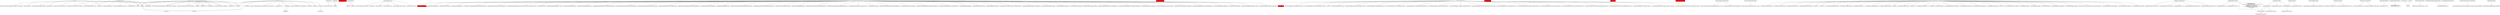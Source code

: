 digraph CallGraph {
  node [shape=box];
  "showBasicBlocks(basicBlocks)" [style=filled, fillcolor=white];
  "args(1)" [style=filled, fillcolor=white];
  "analyzeFile(_, writer)" [style=filled, fillcolor=white];
  "println(tree.structure)" [style=filled, fillcolor=white];
  "println(\"This will never print\")" [style=filled, fillcolor=white];
  "MyHandlerCache.apply()" [style=filled, fillcolor=red];
  "Files.isDirectory()" [style=filled, fillcolor=white];
  "println(s\"ASTs written to file: $outputFile\")" [style=filled, fillcolor=white];
  "functionA()" [style=filled, fillcolor=white];
  "println(s\"Error: File ${args(0)} is not a valid file.\")" [style=filled, fillcolor=white];
  "println(s\"Error parsing ${args(0)}: $msg\")" [style=filled, fillcolor=white];
  "println(\"An unexpected exception occurred: \" + e.getMessage)" [style=filled, fillcolor=white];
  "writeCFGToDotFile(nodes, edges, outputFile)" [style=filled, fillcolor=white];
  "GetBasicBlocks.nextBlockId()" [style=filled, fillcolor=red];
  "CFG.writeCFGToDotFile()" [style=filled, fillcolor=red];
  "args(0)" [style=filled, fillcolor=white];
  "CFG.nextBlockId()" [style=filled, fillcolor=red];
  "functionB()" [style=filled, fillcolor=white];
  "println(\"Usage: GetBasicBlocks <scala-file>\")" [style=filled, fillcolor=white];
  "generateCFG(tree)" [style=filled, fillcolor=white];
  "graph.toString()" [style=filled, fillcolor=white];
  "writer.close()" [style=filled, fillcolor=white];
  "println(s\"Iteration: $i\")" [style=filled, fillcolor=white];
  "println(\"Usage: AbstractSyntaxTreeGenerator <project-root-path> <output-file>\")" [style=filled, fillcolor=white];
  "PrintWriter.<init>()" [style=filled, fillcolor=white];
  "println(\"Done with division\")" [style=filled, fillcolor=white];
  "Source.fromFile()" [style=filled, fillcolor=white];
  "println(\"Null pointer exception occurred\")" [style=filled, fillcolor=white];
  "println(\"Uso: CallGraphGenerator <archivo_input.scala> <archivo_output.dot>\")" [style=filled, fillcolor=white];
  "StringBuilder.<init>()" [style=filled, fillcolor=white];
  "println(x)" [style=filled, fillcolor=white];
  "println(s\"Error: Path ${args(0)} is not a valid directory.\")" [style=filled, fillcolor=white];
  "Files.walk()" [style=filled, fillcolor=white];
  "println(\"Cannot divide by zero\")" [style=filled, fillcolor=white];
  "sys.exit()" [style=filled, fillcolor=white];
  "Files.isRegularFile()" [style=filled, fillcolor=white];
  "println(s\"CFG written to file: $outputFile\")" [style=filled, fillcolor=white];
  "Paths.get()" [style=filled, fillcolor=white];
  "println(\"Usage: ControlFlowGraphGenerator <scala-file> <output-dot-file>\")" [style=filled, fillcolor=white];
  "CFG.isUnreachable()" [style=filled, fillcolor=red];
  "extractBasicBlocks(tree)" [style=filled, fillcolor=white];
  "graph.append()" [style=filled, fillcolor=white];
  "String.<init>()" [style=filled, fillcolor=white];
  "println(s\"Call graph generado en $outputFilePath\")" [style=filled, fillcolor=white];
  "source.collect()" [style=filled, fillcolor=white];
  "User.identifier()" [style=filled, fillcolor=red];
  "edges.foreach()" [style=filled, fillcolor=white];
  "System.exit()" [style=filled, fillcolor=white];
  "ASTGenerator.extractDetails()" [style=filled, fillcolor=red];
  "writer.write()" [style=filled, fillcolor=white];
  "GetBasicBlocks.extractBasicBlocks()" -> "GetBasicBlocks.List(matchBlock.expr)";
  "CFG.main()" -> "println(s\"CFG written to file: $outputFile\")";
  "CFG.extractCFGNodes()" -> "CFG.CFGNode(nextBlockId(), s\"Then: ${ifNode.thenp.syntax}\")";
  "GetBasicBlocks.extractBasicBlocks()" -> "GetBasicBlocks.List(tryBlockBody)";
  "AbstractSyntaxTreeGenerator.analyzeFile()" -> "AbstractSyntaxTreeGenerator.printAST(convertTreeToNode(tree), 0, writer)";
  "AbstractSyntaxTreeGenerator.printAST()" -> "AbstractSyntaxTreeGenerator.printAST(_, indent + 1, writer)";
  "CallGraphGenerator.main()" -> "PrintWriter.<init>()";
  "GetBasicBlocks.extractBasicBlocks()" -> "GetBasicBlocks.List(doWhileBlock.expr)";
  "ASTGenerator.main()" -> "Files.walk()";
  "CFG.extractCFGNodes()" -> "CFG.CFGNode(nextBlockId(), s\"Catch Body: ${caseBlock.body.syntax}\")";
  "CFG.generateCFG()" -> "CFG.CFGEdge(currentNode, thenNode)";
  "GetBasicBlocks.extractBasicBlocks()" -> "GetBasicBlocks.Some(BasicBlock(nextBlockId(), flattenBlock(ifBlock.elsep)))";
  "CallGraphGenerator.main()" -> "edges.foreach()";
  "CFG.extractCFGNodes()" -> "CFG.List()";
  "CFG.generateCFG()" -> "CFG.CFGEdge(currentNode, caseNode)";
  "GetBasicBlocks.showBasicBlocks()" -> "GetBasicBlocks.println(s\"  ${stmt.structure}\")";
  "Example.main()" -> "println(x)";
  "GetBasicBlocks.extractBasicBlocks()" -> "GetBasicBlocks.BasicBlock(nextBlockId(), List(whileBlock.expr))";
  "CFG.generateCFG()" -> "CFG.CFGEdge(currentNode, bodyNode)";
  "CFG.generateCFG()" -> "CFG.CFGEdge(bodyNode, incrementNode)";
  "CallGraphGenerator.main()" -> "writer.write()";
  "CFG.main()" -> "println(s\"Error parsing ${args(0)}: $msg\")";
  "MyDeadboltHandler.getSubject()" -> "MyDeadboltHandler.User(\"ok\")";
  "AbstractSyntaxTreeGenerator.main()" -> "Files.walk()";
  "ASTGenerator.main()" -> "analyzeFile(_, writer)";
  "CFG.generateCFG()" -> "CFG.nodes(i + 4)";
  "ASTGenerator.main()" -> "Files.isDirectory()";
  "CFG.generateCFG()" -> "CFG.nodes(i + 2)";
  "NewExample.functionE()" -> "NewExample.println(\"Function E\")";
  "NewExample.functionB()" -> "NewExample.functionC()";
  "CFG.generateCFG()" -> "CFG.CFGEdge(catchBodyNode, finallyNode)";
  "MyDeadboltHandler.getSubject()" -> "MyDeadboltHandler.Some(User(\"ok\"))";
  "ControlFlowExample.main()" -> "println(\"Cannot divide by zero\")";
  "GetBasicBlocks.extractBasicBlocks()" -> "GetBasicBlocks.BasicBlock(nextBlockId(), List(Lit.String(s\"Match Case: ${caseBlock.pat.syntax}\")))";
  "CFG.extractCFGNodes()" -> "CFG.CFGNode(nextBlockId(), stmt.syntax)";
  "Example2.main()" -> "println(x)";
  "CFG.generateCFG()" -> "CFG.CFGEdge(currentNode, nextNode)";
  "ASTGenerator.main()" -> "writer.close()";
  "GetBasicBlocks.extractBasicBlocks()" -> "GetBasicBlocks.List(stmt)";
  "GetBasicBlocks.extractBasicBlocks()" -> "GetBasicBlocks.BasicBlock(nextBlockId(), List(stmt))";
  "CFG.generateCFG()" -> "CFG.CFGEdge(thenNode, nodes(i + 1))";
  "NewExample.functionA()" -> "NewExample.functionC()";
  "GetBasicBlocks.extractBasicBlocks()" -> "GetBasicBlocks.flattenBlock(forBlock.body)";
  "CallGraphGenerator.main()" -> "System.exit()";
  "GetBasicBlocks.extractBasicBlocks()" -> "GetBasicBlocks.flattenBlock(doWhileBlock.body)";
  "CFG.generateCFG()" -> "CFG.CFGEdge(currentNode, finallyNode)";
  "CFG.extractCFGNodes()" -> "CFG.CFGNode(nextBlockId(), s\"Finally Block: ${finallyBlock.syntax}\")";
  "CFG.extractCFGNodes()" -> "CFG.nextBlockId()";
  "AbstractSyntaxTreeGenerator.main()" -> "println(\"Usage: AbstractSyntaxTreeGenerator <project-root-path> <output-file>\")";
  "AbstractSyntaxTreeGenerator.main()" -> "sys.exit()";
  "CFG.generateCFG()" -> "CFG.CFGEdge(currentNode, catchNode)";
  "GetBasicBlocks.extractBasicBlocks()" -> "GetBasicBlocks.BasicBlock(nextBlockId(), flattenBlock(doWhileBlock.body))";
  "CustomDeadboltHook.bindings()" -> "CustomDeadboltHook.Seq(bind[HandlerCache].to[MyHandlerCache])";
  "GetBasicBlocks.extractBasicBlocks()" -> "GetBasicBlocks.BasicBlock(nextBlockId(), flattenBlock(caseBlock.body))";
  "GetBasicBlocks.extractBasicBlocks()" -> "GetBasicBlocks.BasicBlock(nextBlockId(), functionBlock.params)";
  "GetBasicBlocks.showBasicBlocks()" -> "GetBasicBlocks.println(s\"  ${stmt.syntax}\")";
  "ControlFlowExample.main()" -> "println(s\"Iteration: $i\")";
  "NewExample.functionB()" -> "NewExample.println(\"Function B\")";
  "GetBasicBlocks.main()" -> "println(s\"Error parsing ${args(0)}: $msg\")";
  "CFG.main()" -> "writeCFGToDotFile(nodes, edges, outputFile)";
  "NewExample.functionA()" -> "NewExample.println(\"Function A\")";
  "GetBasicBlocks.extractBasicBlocks()" -> "GetBasicBlocks.BasicBlock(nextBlockId(), forYieldBlock.enums)";
  "GetBasicBlocks.extractBasicBlocks()" -> "GetBasicBlocks.Some(BasicBlock(nextBlockId(), flattenBlock(finallyBody)))";
  "CFG.generateCFG()" -> "CFG.nodes(j)";
  "writer.write()" -> "graph.toString()";
  "GetBasicBlocks.extractBasicBlocks()" -> "GetBasicBlocks.flattenBlock(functionBlock.body)";
  "GetBasicBlocks.extractBasicBlocks()" -> "GetBasicBlocks.flattenBlock(ifBlock.thenp)";
  "GetBasicBlocks.extractBasicBlocks()" -> "GetBasicBlocks.BasicBlock(nextBlockId(), flattenBlock(functionBlock.body))";
  "CFG.generateCFG()" -> "CFG.CFGEdge(currentNode, elseNode)";
  "GetBasicBlocks.main()" -> "sys.exit()";
  "CFG.generateCFG()" -> "CFG.nodes(i + 1)";
  "GetBasicBlocks.main()" -> "Paths.get()";
  "GetBasicBlocks.showBasicBlocks()" -> "GetBasicBlocks.println(\"-\" * 40)";
  "CFG.main()" -> "sys.exit()";
  "ASTGenerator.main()" -> "sys.exit()";
  "CFG.generateCFG()" -> "CFG.CFGEdge(currentNode, nodes(i + 2))";
  "CallGraphGenerator.main()" -> "writer.close()";
  "ASTGenerator.main()" -> "println(\"Usage: AbstractSyntaxTreeGenerator <project-root-path> <output-file>\")";
  "GetBasicBlocks.extractBasicBlocks()" -> "GetBasicBlocks.BasicBlock(nextBlockId(), flattenBlock(tryBlock.expr))";
  "GetBasicBlocks.main()" -> "String.<init>()";
  "CFG.generateCFG()" -> "CFG.nodes(i)";
  "CallGraphGenerator.main()" -> "StringBuilder.<init>()";
  "ASTGenerator.analyzeFile()" -> "ASTGenerator.convertTreeToNode(tree)";
  "CFG.generateCFG()" -> "CFG.extractCFGNodes(tree)";
  "CFG.main()" -> "println(tree.structure)";
  "Example2.main()" -> "println(\"This will never print\")";
  "ASTGenerator.convertTreeToNode()" -> "ASTGenerator.extractDetails(tree)";
  "ASTGenerator.analyzeFile()" -> "ASTGenerator.prettyPrintAST(astNode, 0, writer)";
  "CFG.generateCFG()" -> "CFG.CFGEdge(incrementNode, conditionNode)";
  "CFG.generateCFG()" -> "CFG.CFGEdge(bodyNode, currentNode)";
  "GetBasicBlocks.main()" -> "Files.isRegularFile()";
  "GetBasicBlocks.main()" -> "extractBasicBlocks(tree)";
  "CFG.generateCFG()" -> "CFG.CFGEdge(currentNode, conditionNode)";
  "GetBasicBlocks.flattenBlock()" -> "GetBasicBlocks.List(tree)";
  "GetBasicBlocks.extractBasicBlocks()" -> "GetBasicBlocks.List(enumeratorsBlock, bodyBlock)";
  "CFG.generateCFG()" -> "CFG.CFGEdge(caseNode, bodyNode)";
  "GetBasicBlocks.extractBasicBlocks()" -> "GetBasicBlocks.flattenBlock(whileBlock.body)";
  "GetBasicBlocks.extractBasicBlocks()" -> "GetBasicBlocks.BasicBlock(nextBlockId(), flattenBlock(finallyBody))";
  "GetBasicBlocks.main()" -> "showBasicBlocks(basicBlocks)";
  "GetBasicBlocks.extractBasicBlocks()" -> "GetBasicBlocks.BasicBlock(nextBlockId(), flattenBlock(forBlock.body))";
  "CFG.extractCFGNodes()" -> "CFG.CFGNode(nextBlockId(), s\"Else: ${ifNode.elsep.syntax}\")";
  "GetBasicBlocks.extractBasicBlocks()" -> "GetBasicBlocks.println(s\"Block structure: ${block.structure}\")";
  "CFG.extractCFGNodes()" -> "CFG.CFGNode(nextBlockId(), s\"Case: ${caseBlock.pat.syntax}\")";
  "GetBasicBlocks.extractBasicBlocks()" -> "GetBasicBlocks.List(ifBlock.cond)";
  "GetBasicBlocks.extractBasicBlocks()" -> "GetBasicBlocks.BasicBlock(nextBlockId(), flattenBlock(ifBlock.thenp))";
  "CFG.generateCFG()" -> "CFG.nodes(i + 3)";
  "MyDeadboltHandler.onAuthFailure()" -> "MyDeadboltHandler.Future({
      Results.Ok(Json.toJson(\"login\"))
    })";
  "GetBasicBlocks.extractBasicBlocks()" -> "GetBasicBlocks.List(conditionBlock, thenBlock)";
  "CallGraphGenerator.main()" -> "graph.append()";
  "User.permissions()" -> "User.List()";
  "CFG.generateCFG()" -> "CFG.CFGEdge(conditionNode, currentNode)";
  "GetBasicBlocks.extractBasicBlocks()" -> "GetBasicBlocks.BasicBlock(nextBlockId(), flattenBlock(forYieldBlock.body))";
  "CFG.extractCFGNodes()" -> "CFG.CFGNode(nextBlockId(), s\"While Body: ${whileNode.body.syntax}\")";
  "GetBasicBlocks.extractBasicBlocks()" -> "GetBasicBlocks.BasicBlock(nextBlockId(), List(matchBlock.expr))";
  "ASTGenerator.convertTreeToNode()" -> "ASTGenerator.ASTNode(name, details, children)";
  "Paths.get()" -> "args(0)";
  "GetBasicBlocks.showBasicBlocks()" -> "GetBasicBlocks.println(s\"Basic Block ${block.id}:\")";
  "GetBasicBlocks.main()" -> "println(s\"Error: File ${args(0)} is not a valid file.\")";
  "GetBasicBlocks.main()" -> "println(\"Usage: GetBasicBlocks <scala-file>\")";
  "NewExample.functionC()" -> "NewExample.println(\"Function C\")";
  "Paths.get()" -> "args(1)";
  "CFG.extractCFGNodes()" -> "CFG.CFGNode(nextBlockId(), s\"Condition: ${ifNode.cond.syntax}\")";
  "CFG.extractCFGNodes()" -> "CFG.CFGNode(nextBlockId(), s\"Case Body: ${caseBlock.body.syntax}\")";
  "CFG.generateCFG()" -> "CFG.bodyCaseNodes(caseIndex)";
  "CallGraphGenerator.main()" -> "println(s\"Call graph generado en $outputFilePath\")";
  "CFG.main()" -> "println(\"Usage: ControlFlowGraphGenerator <scala-file> <output-dot-file>\")";
  "GetBasicBlocks.extractBasicBlocks()" -> "GetBasicBlocks.flattenBlock(finallyBody)";
  "CFG.extractCFGNodes()" -> "CFG.CFGNode(nextBlockId(), s\"For Initial variable: $variable = ${start.syntax}\")";
  "ASTGenerator.prettyPrintAST()" -> "ASTGenerator.prettyPrintAST(_, indent + 1, writer)";
  "GetBasicBlocks.showBasicBlocks()" -> "GetBasicBlocks.println(\"Basic Blocks Created:\")";
  "GetBasicBlocks.extractBasicBlocks()" -> "GetBasicBlocks.flattenBlock(ifBlock.elsep)";
  "CFG.generateCFG()" -> "CFG.catchBodyNodes(catchIndex)";
  "CFG.extractCFGNodes()" -> "CFG.CFGNode(nextBlockId(), s\"Catch: ${caseBlock.pat.syntax}\")";
  "NewExample.main()" -> "functionB()";
  "CFG.extractCFGNodes()" -> "CFG.CFGNode(nextBlockId(), s\"While Condition: ${whileNode.expr.syntax}\")";
  "GetBasicBlocks.extractBasicBlocks()" -> "GetBasicBlocks.flattenBlock(tryBlock.expr)";
  "User.roles()" -> "User.List()";
  "CFG.extractCFGNodes()" -> "CFG.CFGNode(nextBlockId(), s\"For Body: ${forNode.body.syntax}\")";
  "CallGraphGenerator.main()" -> "source.collect()";
  "CFG.extractCFGNodes()" -> "CFG.CFGNode(nextBlockId(), s\"Try Block: ${tryCatchNode.expr.syntax}\")";
  "MyDeadboltHandler.getDynamicResourceHandler()" -> "MyDeadboltHandler.Future({None})";
  "ControlFlowExample.main()" -> "println(\"Done with division\")";
  "CFG.generateCFG()" -> "CFG.nodes(nextNodeIndex)";
  "GetBasicBlocks.extractBasicBlocks()" -> "GetBasicBlocks.List(Lit.String(s\"Match Case: ${caseBlock.pat.syntax}\"))";
  "ASTGenerator.main()" -> "Paths.get()";
  "AbstractSyntaxTreeGenerator.main()" -> "Files.isRegularFile()";
  "CFG.extractCFGNodes()" -> "CFG.CFGNode(nextBlockId(), s\"Do While Body: ${doWhileNode.body.syntax}\")";
  "AbstractSyntaxTreeGenerator.main()" -> "writer.close()";
  "GetBasicBlocks.extractBasicBlocks()" -> "GetBasicBlocks.BasicBlock(nextBlockId(), List(ifBlock.cond))";
  "MyDeadboltHandler.beforeAuthCheck()" -> "MyDeadboltHandler.Future({None})";
  "CFG.main()" -> "Paths.get()";
  "GetBasicBlocks.extractBasicBlocks()" -> "GetBasicBlocks.List(paramsBlock, bodyBlock)";
  "CallGraphGenerator.main()" -> "args(0)";
  "CFG.main()" -> "println(s\"Error: File ${args(0)} is not a valid file.\")";
  "AbstractSyntaxTreeGenerator.main()" -> "Paths.get()";
  "GetBasicBlocks.extractBasicBlocks()" -> "GetBasicBlocks.flattenBlock(caseBlock.body)";
  "CFG.extractCFGNodes()" -> "CFG.CFGNode(nextBlockId(), s\"Do Condition: ${doWhileNode.expr.syntax}\")";
  "AbstractSyntaxTreeGenerator.main()" -> "println(s\"ASTs written to file: $outputFile\")";
  "CallGraphGenerator.main()" -> "Source.fromFile()";
  "GetBasicBlocks.extractBasicBlocks()" -> "GetBasicBlocks.List(matchExprBlock)";
  "ASTGenerator.main()" -> "println(s\"Error: Path ${args(0)} is not a valid directory.\")";
  "GetBasicBlocks.extractBasicBlocks()" -> "GetBasicBlocks.List(conditionBlock, bodyBlock)";
  "GetBasicBlocks.extractBasicBlocks()" -> "GetBasicBlocks.BasicBlock(nextBlockId(), List(doWhileBlock.expr))";
  "GetBasicBlocks.extractBasicBlocks()" -> "GetBasicBlocks.BasicBlock(nextBlockId(), flattenBlock(whileBlock.body))";
  "ControlFlowExample.main()" -> "println(\"An unexpected exception occurred: \" + e.getMessage)";
  "CFG.main()" -> "String.<init>()";
  "GetBasicBlocks.extractBasicBlocks()" -> "GetBasicBlocks.List(bodyBlock, conditionBlock)";
  "NewExample.functionB()" -> "NewExample.functionD()";
  "CFG.extractCFGNodes()" -> "CFG.CFGNode(nextBlockId(), s\"For Increment: $variable++\")";
  "GetBasicBlocks.extractBasicBlocks()" -> "GetBasicBlocks.println(s\"Block syntax: ${block.syntax}\")";
  "CFG.generateCFG()" -> "CFG.CFGEdge(catchNode, catchBodyNode)";
  "AbstractSyntaxTreeGenerator.main()" -> "analyzeFile(_, writer)";
  "CFG.generateCFG()" -> "CFG.CFGEdge(conditionNode, nextNode)";
  "GetBasicBlocks.extractBasicBlocks()" -> "GetBasicBlocks.List(caseConditionBlock, caseBodyBlock)";
  "CFG.extractCFGNodes()" -> "CFG.CFGNode(nextBlockId(), s\"For Condition: $variable <= ${end.syntax}\")";
  "CFG.generateCFG()" -> "CFG.println(s\"Warning: Not enough nodes to process the For loop at index $i.\")";
  "GetBasicBlocks.extractBasicBlocks()" -> "GetBasicBlocks.BasicBlock(nextBlockId(), flattenBlock(ifBlock.elsep))";
  "MyDeadboltHandler.getSubject()" -> "MyDeadboltHandler.Future({
      request.subject.orElse {
        // replace request.session.get(\"userId\") with how you identify the user
        request.session.get(\"userId\") match {
          case Some(userId) => Some(User(\"ok\"))
            // get from database, identity platform, cache, etc, if some
            // identifier is present in the request
          case _ => None
        }
      }})";
  "ASTGenerator.main()" -> "Files.isRegularFile()";
  "GetBasicBlocks.extractBasicBlocks()" -> "GetBasicBlocks.flattenBlock(forYieldBlock.body)";
  "CFG.main()" -> "generateCFG(tree)";
  "CallGraphGenerator.main()" -> "println(\"Uso: CallGraphGenerator <archivo_input.scala> <archivo_output.dot>\")";
  "CFG.generateCFG()" -> "CFG.CFGEdge(bodyNode, nodes(nextNodeIndex))";
  "CFG.generateCFG()" -> "CFG.CFGEdge(conditionNode, exitNode)";
  "AbstractSyntaxTreeGenerator.main()" -> "Files.isDirectory()";
  "edges.foreach()" -> "graph.append()";
  "CFG.main()" -> "Files.isRegularFile()";
  "AbstractSyntaxTreeGenerator.main()" -> "PrintWriter.<init>()";
  "GetBasicBlocks.extractBasicBlocks()" -> "GetBasicBlocks.List(whileBlock.expr)";
  "ControlFlowExample.main()" -> "println(\"Null pointer exception occurred\")";
  "GetBasicBlocks.extractBasicBlocks()" -> "GetBasicBlocks.nextBlockId()";
  "CFG.extractCFGNodes()" -> "CFG.CFGNode(nextBlockId(), s\"Match expression: ${matchNode.expr.syntax}\")";
  "AbstractSyntaxTreeGenerator.main()" -> "println(s\"Error: Path ${args(0)} is not a valid directory.\")";
  "CFG.generateCFG()" -> "CFG.CFGEdge(conditionNode, bodyNode)";
  "GetBasicBlocks.extractBasicBlocks()" -> "GetBasicBlocks.List(BasicBlock(nextBlockId(), List(stmt)))";
  "NewExample.functionD()" -> "NewExample.functionE()";
  "NewExample.functionD()" -> "NewExample.println(\"Function D\")";
  "CallGraphGenerator.main()" -> "args(1)";
  "AbstractSyntaxTreeGenerator.convertTreeToNode()" -> "AbstractSyntaxTreeGenerator.ASTNode(tree.productPrefix, tree.children.map(convertTreeToNode))";
  "AbstractSyntaxTreeGenerator.analyzeFile()" -> "AbstractSyntaxTreeGenerator.convertTreeToNode(tree)";
  "GetBasicBlocks.addBlock()" -> "GetBasicBlocks.BasicBlock(blockIdCounter, statements)";
  "NewExample.main()" -> "functionA()";
  "GetBasicBlocks.extractBasicBlocks()" -> "GetBasicBlocks.BasicBlock(nextBlockId(), forBlock.enums)";
  "ASTGenerator.main()" -> "println(s\"ASTs written to file: $outputFile\")";
  "ASTGenerator.main()" -> "PrintWriter.<init>()";
}
